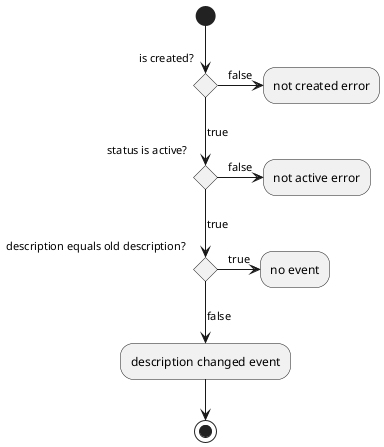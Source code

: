 @startuml change description

(*) --> if "is created?" then
  ->[false] "not created error"
else
  -->[true] if "status is active?" then
    ->[false] "not active error"
  else
    [true] if "description equals old description?" then
      ->[true] "no event"
    else
      -->[false] "description changed event"
      --> (*)
    endif
  endif
endif

@enduml
